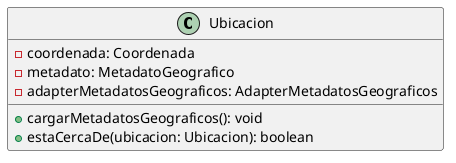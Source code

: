 @startuml
'https://plantuml.com/class-diagram

class Ubicacion{
    - coordenada: Coordenada
    - metadato: MetadatoGeografico
    -adapterMetadatosGeograficos: AdapterMetadatosGeograficos

    + cargarMetadatosGeograficos(): void
    + estaCercaDe(ubicacion: Ubicacion): boolean
}
@enduml